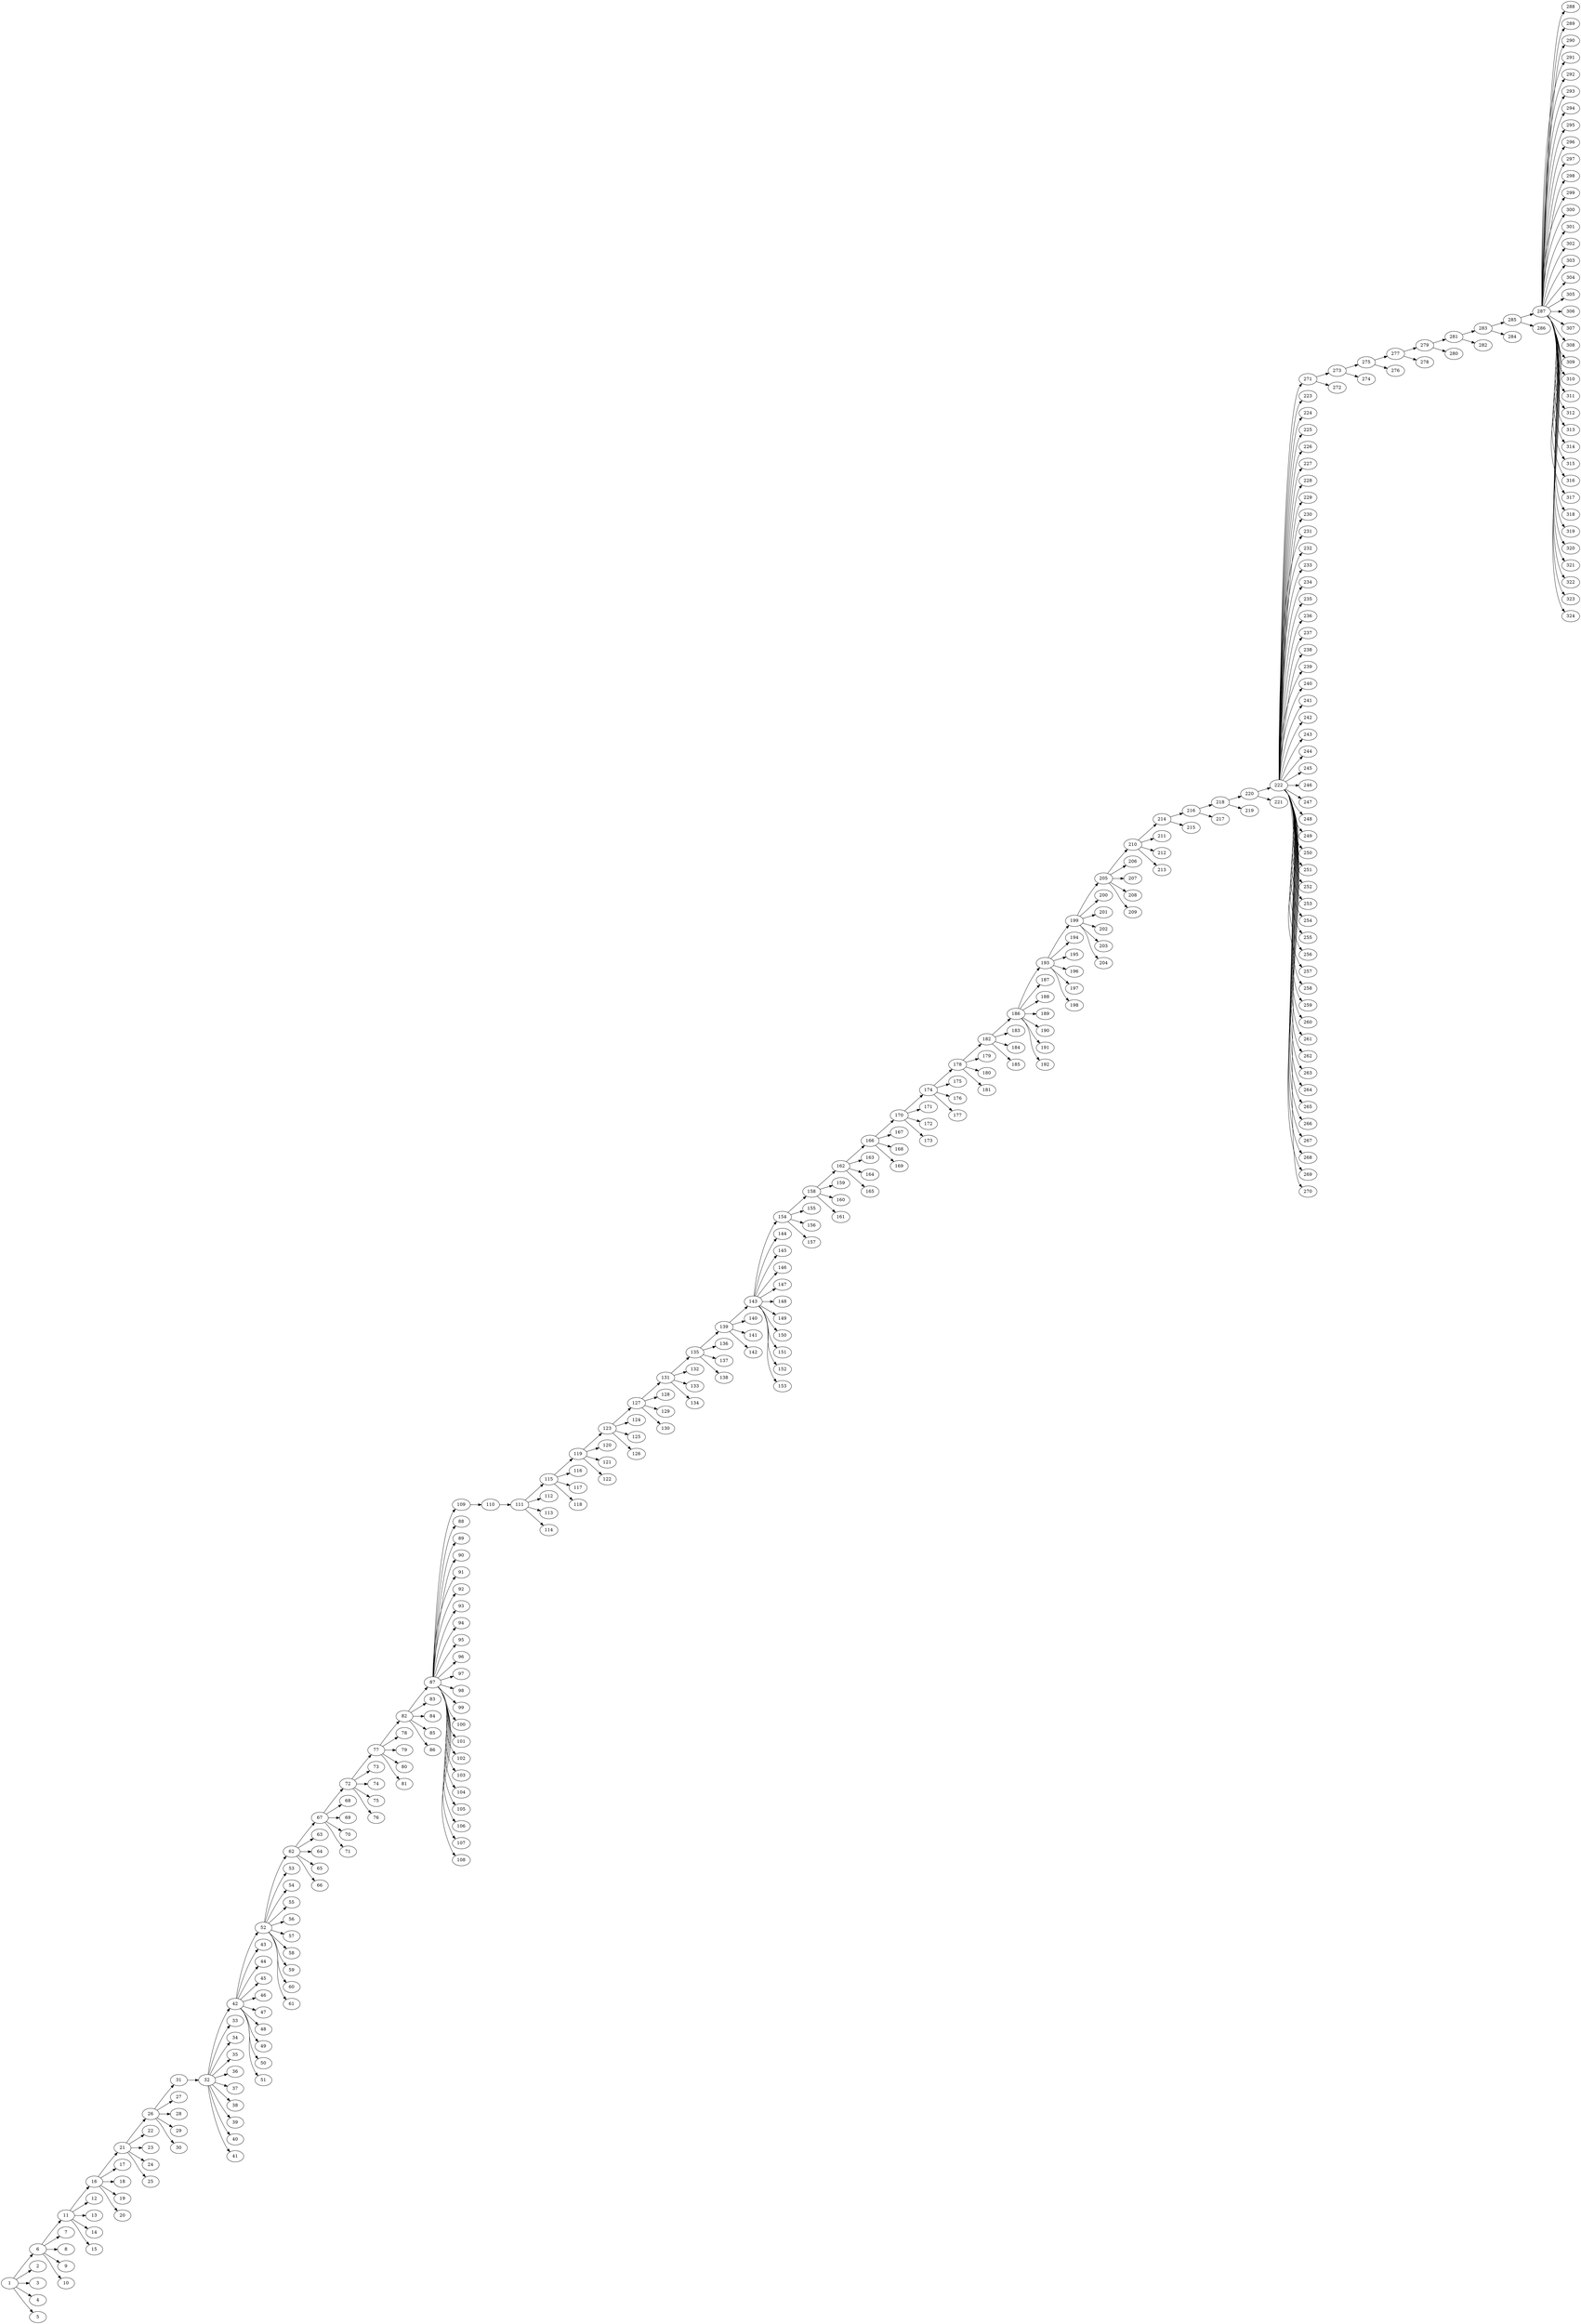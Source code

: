 digraph G {
rankdir=LR;
"287" -> "288";
"287" -> "289";
"287" -> "290";
"287" -> "291";
"287" -> "292";
"287" -> "293";
"287" -> "294";
"287" -> "295";
"287" -> "296";
"287" -> "297";
"287" -> "298";
"287" -> "299";
"287" -> "300";
"287" -> "301";
"287" -> "302";
"287" -> "303";
"287" -> "304";
"287" -> "305";
"287" -> "306";
"287" -> "307";
"287" -> "308";
"287" -> "309";
"287" -> "310";
"287" -> "311";
"287" -> "312";
"287" -> "313";
"287" -> "314";
"287" -> "315";
"287" -> "316";
"287" -> "317";
"287" -> "318";
"287" -> "319";
"287" -> "320";
"287" -> "321";
"287" -> "322";
"287" -> "323";
"287" -> "324";
"285" -> "286";
"285" -> "287";
"283" -> "284";
"283" -> "285";
"281" -> "282";
"281" -> "283";
"279" -> "280";
"279" -> "281";
"277" -> "278";
"277" -> "279";
"275" -> "276";
"275" -> "277";
"273" -> "274";
"273" -> "275";
"271" -> "272";
"271" -> "273";
"222" -> "223";
"222" -> "224";
"222" -> "225";
"222" -> "226";
"222" -> "227";
"222" -> "228";
"222" -> "229";
"222" -> "230";
"222" -> "231";
"222" -> "232";
"222" -> "233";
"222" -> "234";
"222" -> "235";
"222" -> "236";
"222" -> "237";
"222" -> "238";
"222" -> "239";
"222" -> "240";
"222" -> "241";
"222" -> "242";
"222" -> "243";
"222" -> "244";
"222" -> "245";
"222" -> "246";
"222" -> "247";
"222" -> "248";
"222" -> "249";
"222" -> "250";
"222" -> "251";
"222" -> "252";
"222" -> "253";
"222" -> "254";
"222" -> "255";
"222" -> "256";
"222" -> "257";
"222" -> "258";
"222" -> "259";
"222" -> "260";
"222" -> "261";
"222" -> "262";
"222" -> "263";
"222" -> "264";
"222" -> "265";
"222" -> "266";
"222" -> "267";
"222" -> "268";
"222" -> "269";
"222" -> "270";
"222" -> "271";
"220" -> "221";
"220" -> "222";
"218" -> "219";
"218" -> "220";
"216" -> "217";
"216" -> "218";
"214" -> "215";
"214" -> "216";
"210" -> "211";
"210" -> "212";
"210" -> "213";
"210" -> "214";
"205" -> "206";
"205" -> "207";
"205" -> "208";
"205" -> "209";
"205" -> "210";
"199" -> "200";
"199" -> "201";
"199" -> "202";
"199" -> "203";
"199" -> "204";
"199" -> "205";
"193" -> "194";
"193" -> "195";
"193" -> "196";
"193" -> "197";
"193" -> "198";
"193" -> "199";
"186" -> "187";
"186" -> "188";
"186" -> "189";
"186" -> "190";
"186" -> "191";
"186" -> "192";
"186" -> "193";
"182" -> "183";
"182" -> "184";
"182" -> "185";
"182" -> "186";
"178" -> "179";
"178" -> "180";
"178" -> "181";
"178" -> "182";
"174" -> "175";
"174" -> "176";
"174" -> "177";
"174" -> "178";
"170" -> "171";
"170" -> "172";
"170" -> "173";
"170" -> "174";
"166" -> "167";
"166" -> "168";
"166" -> "169";
"166" -> "170";
"162" -> "163";
"162" -> "164";
"162" -> "165";
"162" -> "166";
"158" -> "159";
"158" -> "160";
"158" -> "161";
"158" -> "162";
"154" -> "155";
"154" -> "156";
"154" -> "157";
"154" -> "158";
"143" -> "144";
"143" -> "145";
"143" -> "146";
"143" -> "147";
"143" -> "148";
"143" -> "149";
"143" -> "150";
"143" -> "151";
"143" -> "152";
"143" -> "153";
"143" -> "154";
"139" -> "140";
"139" -> "141";
"139" -> "142";
"139" -> "143";
"135" -> "136";
"135" -> "137";
"135" -> "138";
"135" -> "139";
"131" -> "132";
"131" -> "133";
"131" -> "134";
"131" -> "135";
"127" -> "128";
"127" -> "129";
"127" -> "130";
"127" -> "131";
"123" -> "124";
"123" -> "125";
"123" -> "126";
"123" -> "127";
"119" -> "120";
"119" -> "121";
"119" -> "122";
"119" -> "123";
"115" -> "116";
"115" -> "117";
"115" -> "118";
"115" -> "119";
"111" -> "112";
"111" -> "113";
"111" -> "114";
"111" -> "115";
"110" -> "111";
"109" -> "110";
"87" -> "88";
"87" -> "89";
"87" -> "90";
"87" -> "91";
"87" -> "92";
"87" -> "93";
"87" -> "94";
"87" -> "95";
"87" -> "96";
"87" -> "97";
"87" -> "98";
"87" -> "99";
"87" -> "100";
"87" -> "101";
"87" -> "102";
"87" -> "103";
"87" -> "104";
"87" -> "105";
"87" -> "106";
"87" -> "107";
"87" -> "108";
"87" -> "109";
"82" -> "83";
"82" -> "84";
"82" -> "85";
"82" -> "86";
"82" -> "87";
"77" -> "78";
"77" -> "79";
"77" -> "80";
"77" -> "81";
"77" -> "82";
"72" -> "73";
"72" -> "74";
"72" -> "75";
"72" -> "76";
"72" -> "77";
"67" -> "68";
"67" -> "69";
"67" -> "70";
"67" -> "71";
"67" -> "72";
"62" -> "63";
"62" -> "64";
"62" -> "65";
"62" -> "66";
"62" -> "67";
"52" -> "53";
"52" -> "54";
"52" -> "55";
"52" -> "56";
"52" -> "57";
"52" -> "58";
"52" -> "59";
"52" -> "60";
"52" -> "61";
"52" -> "62";
"42" -> "43";
"42" -> "44";
"42" -> "45";
"42" -> "46";
"42" -> "47";
"42" -> "48";
"42" -> "49";
"42" -> "50";
"42" -> "51";
"42" -> "52";
"32" -> "33";
"32" -> "34";
"32" -> "35";
"32" -> "36";
"32" -> "37";
"32" -> "38";
"32" -> "39";
"32" -> "40";
"32" -> "41";
"32" -> "42";
"31" -> "32";
"26" -> "27";
"26" -> "28";
"26" -> "29";
"26" -> "30";
"26" -> "31";
"21" -> "22";
"21" -> "23";
"21" -> "24";
"21" -> "25";
"21" -> "26";
"16" -> "17";
"16" -> "18";
"16" -> "19";
"16" -> "20";
"16" -> "21";
"11" -> "12";
"11" -> "13";
"11" -> "14";
"11" -> "15";
"11" -> "16";
"6" -> "7";
"6" -> "8";
"6" -> "9";
"6" -> "10";
"6" -> "11";
"1" -> "2";
"1" -> "3";
"1" -> "4";
"1" -> "5";
"1" -> "6";
}